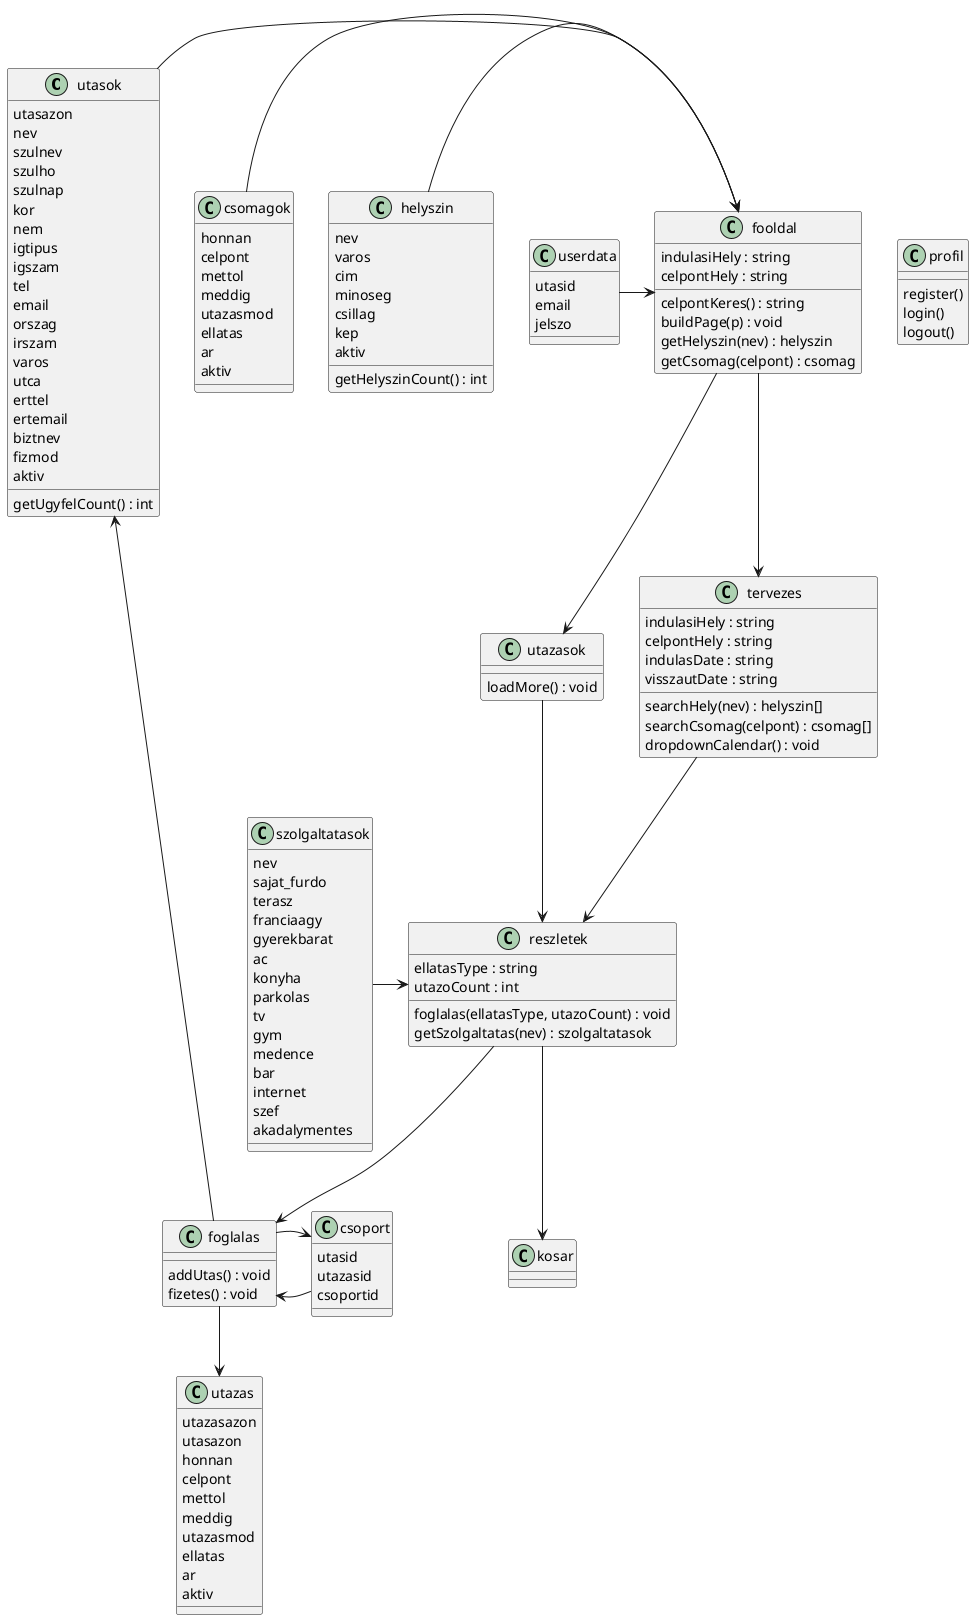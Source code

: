 @startuml main


class utasok{
    utasazon
    nev
    szulnev
    szulho
    szulnap
    kor
    nem
    igtipus
    igszam
    tel
    email
    orszag
    irszam
    varos
    utca
    erttel
    ertemail
    biztnev
    fizmod
    aktiv
    getUgyfelCount() : int

}

class utazas{
    utazasazon
    utasazon
    honnan
    celpont
    mettol
    meddig
    utazasmod
    ellatas
    ar
    aktiv

}

class userdata {
    utasid
    email
    jelszo
}

class csoport{
    utasid
    utazasid
    csoportid
}

class helyszin {
    nev
    varos
    cim
    minoseg
    csillag
    kep
    aktiv
    getHelyszinCount() : int
}

class csomagok {
    honnan
    celpont
    mettol
    meddig
    utazasmod
    ellatas
    ar
    aktiv
}

class szolgaltatasok {
    nev
    sajat_furdo
    terasz
    franciaagy
    gyerekbarat
    ac
    konyha
    parkolas
    tv
    gym
    medence
    bar
    internet
    szef
    akadalymentes
}


class fooldal {
    indulasiHely : string
    celpontHely : string
    celpontKeres() : string
    buildPage(p) : void
    getHelyszin(nev) : helyszin
    getCsomag(celpont) : csomag
}

class utazasok{
    
    loadMore() : void
}
class profil {
register()
    login()
    logout()
}

class tervezes {
    indulasiHely : string
    celpontHely : string
    indulasDate : string
    visszautDate : string
    searchHely(nev) : helyszin[]
    searchCsomag(celpont) : csomag[]
    dropdownCalendar() : void

}

class reszletek {
    ellatasType : string
    utazoCount : int
    foglalas(ellatasType, utazoCount) : void
    getSzolgaltatas(nev) : szolgaltatasok
}

class foglalas {
    addUtas() : void
    fizetes() : void
}


fooldal <-left- utasok
fooldal <-left- userdata
fooldal <-left- helyszin
fooldal <-left- csomagok

fooldal --> tervezes
fooldal --> utazasok

utazasok --> reszletek
tervezes --> reszletek

reszletek --> kosar
reszletek --> foglalas


reszletek <-left- szolgaltatasok
foglalas <-left- csoport

foglalas --> utazas
foglalas --> csoport
foglalas -up-> utasok
@enduml